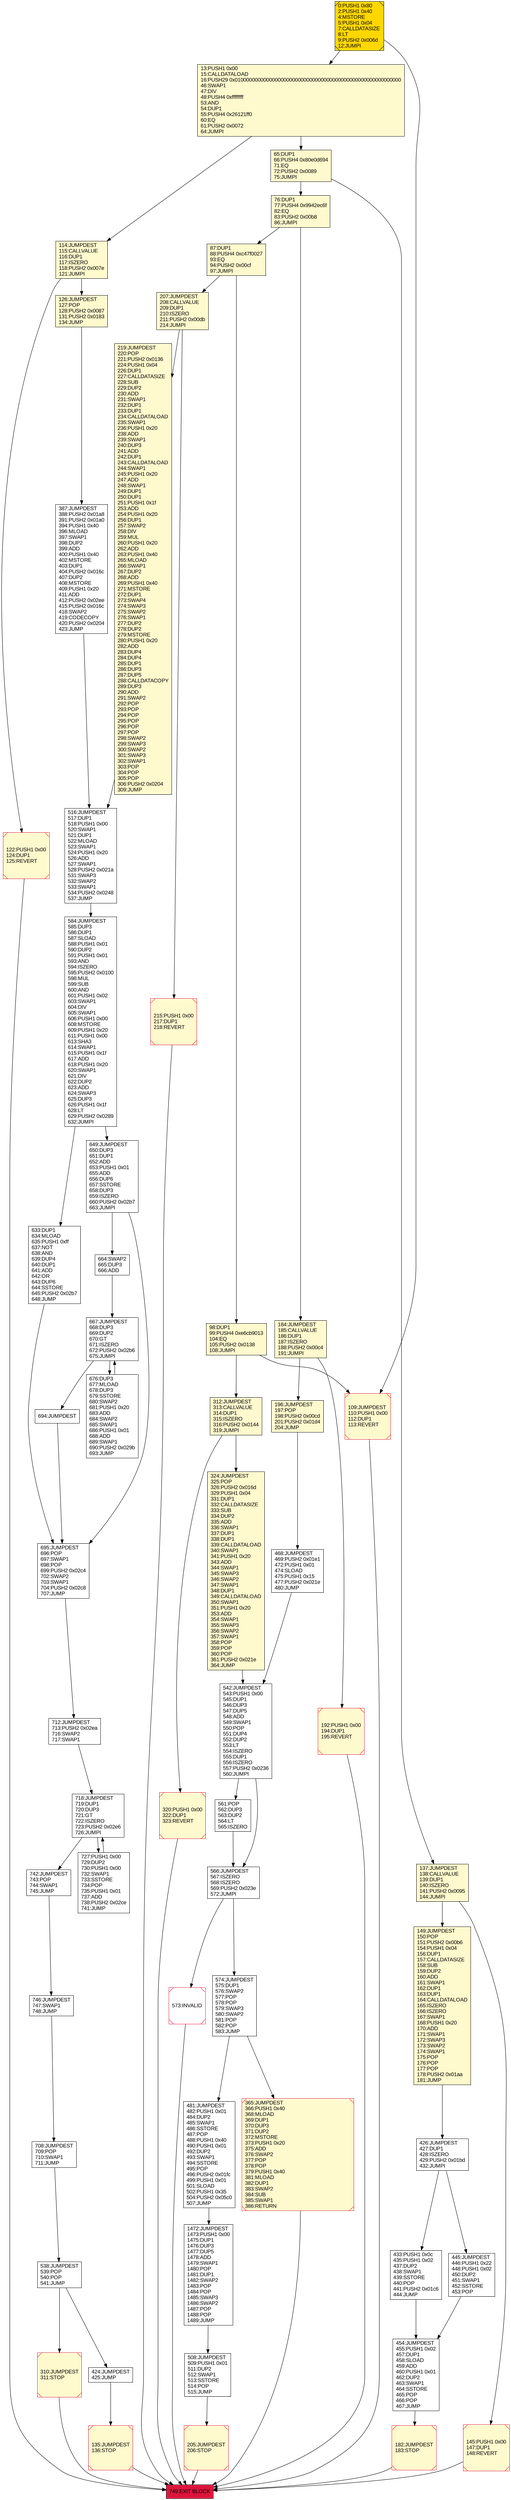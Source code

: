 digraph G {
	node [color=black fillcolor=white fontcolor=black fontname=arial shape=box style=filled]
	bgcolor=transparent
	rankdir=UD
	0 [label="0:PUSH1 0x80\l2:PUSH1 0x40\l4:MSTORE\l5:PUSH1 0x04\l7:CALLDATASIZE\l8:LT\l9:PUSH2 0x006d\l12:JUMPI\l" fillcolor=gold shape=Msquare]
	13 [label="13:PUSH1 0x00\l15:CALLDATALOAD\l16:PUSH29 0x0100000000000000000000000000000000000000000000000000000000\l46:SWAP1\l47:DIV\l48:PUSH4 0xffffffff\l53:AND\l54:DUP1\l55:PUSH4 0x26121ff0\l60:EQ\l61:PUSH2 0x0072\l64:JUMPI\l" fillcolor=lemonchiffon]
	65 [label="65:DUP1\l66:PUSH4 0x80e0d694\l71:EQ\l72:PUSH2 0x0089\l75:JUMPI\l" fillcolor=lemonchiffon]
	76 [label="76:DUP1\l77:PUSH4 0x9942ec6f\l82:EQ\l83:PUSH2 0x00b8\l86:JUMPI\l" fillcolor=lemonchiffon]
	87 [label="87:DUP1\l88:PUSH4 0xc47f0027\l93:EQ\l94:PUSH2 0x00cf\l97:JUMPI\l" fillcolor=lemonchiffon]
	98 [label="98:DUP1\l99:PUSH4 0xe6cb9013\l104:EQ\l105:PUSH2 0x0138\l108:JUMPI\l" fillcolor=lemonchiffon]
	109 [label="109:JUMPDEST\l110:PUSH1 0x00\l112:DUP1\l113:REVERT\l" color=crimson fillcolor=lemonchiffon shape=Msquare]
	114 [label="114:JUMPDEST\l115:CALLVALUE\l116:DUP1\l117:ISZERO\l118:PUSH2 0x007e\l121:JUMPI\l" fillcolor=lemonchiffon]
	122 [label="122:PUSH1 0x00\l124:DUP1\l125:REVERT\l" color=crimson fillcolor=lemonchiffon shape=Msquare]
	126 [label="126:JUMPDEST\l127:POP\l128:PUSH2 0x0087\l131:PUSH2 0x0183\l134:JUMP\l" fillcolor=lemonchiffon]
	135 [label="135:JUMPDEST\l136:STOP\l" color=crimson fillcolor=lemonchiffon shape=Msquare]
	137 [label="137:JUMPDEST\l138:CALLVALUE\l139:DUP1\l140:ISZERO\l141:PUSH2 0x0095\l144:JUMPI\l" fillcolor=lemonchiffon]
	145 [label="145:PUSH1 0x00\l147:DUP1\l148:REVERT\l" color=crimson fillcolor=lemonchiffon shape=Msquare]
	149 [label="149:JUMPDEST\l150:POP\l151:PUSH2 0x00b6\l154:PUSH1 0x04\l156:DUP1\l157:CALLDATASIZE\l158:SUB\l159:DUP2\l160:ADD\l161:SWAP1\l162:DUP1\l163:DUP1\l164:CALLDATALOAD\l165:ISZERO\l166:ISZERO\l167:SWAP1\l168:PUSH1 0x20\l170:ADD\l171:SWAP1\l172:SWAP3\l173:SWAP2\l174:SWAP1\l175:POP\l176:POP\l177:POP\l178:PUSH2 0x01aa\l181:JUMP\l" fillcolor=lemonchiffon]
	182 [label="182:JUMPDEST\l183:STOP\l" color=crimson fillcolor=lemonchiffon shape=Msquare]
	184 [label="184:JUMPDEST\l185:CALLVALUE\l186:DUP1\l187:ISZERO\l188:PUSH2 0x00c4\l191:JUMPI\l" fillcolor=lemonchiffon]
	192 [label="192:PUSH1 0x00\l194:DUP1\l195:REVERT\l" color=crimson fillcolor=lemonchiffon shape=Msquare]
	196 [label="196:JUMPDEST\l197:POP\l198:PUSH2 0x00cd\l201:PUSH2 0x01d4\l204:JUMP\l" fillcolor=lemonchiffon]
	205 [label="205:JUMPDEST\l206:STOP\l" color=crimson fillcolor=lemonchiffon shape=Msquare]
	207 [label="207:JUMPDEST\l208:CALLVALUE\l209:DUP1\l210:ISZERO\l211:PUSH2 0x00db\l214:JUMPI\l" fillcolor=lemonchiffon]
	215 [label="215:PUSH1 0x00\l217:DUP1\l218:REVERT\l" color=crimson fillcolor=lemonchiffon shape=Msquare]
	219 [label="219:JUMPDEST\l220:POP\l221:PUSH2 0x0136\l224:PUSH1 0x04\l226:DUP1\l227:CALLDATASIZE\l228:SUB\l229:DUP2\l230:ADD\l231:SWAP1\l232:DUP1\l233:DUP1\l234:CALLDATALOAD\l235:SWAP1\l236:PUSH1 0x20\l238:ADD\l239:SWAP1\l240:DUP3\l241:ADD\l242:DUP1\l243:CALLDATALOAD\l244:SWAP1\l245:PUSH1 0x20\l247:ADD\l248:SWAP1\l249:DUP1\l250:DUP1\l251:PUSH1 0x1f\l253:ADD\l254:PUSH1 0x20\l256:DUP1\l257:SWAP2\l258:DIV\l259:MUL\l260:PUSH1 0x20\l262:ADD\l263:PUSH1 0x40\l265:MLOAD\l266:SWAP1\l267:DUP2\l268:ADD\l269:PUSH1 0x40\l271:MSTORE\l272:DUP1\l273:SWAP4\l274:SWAP3\l275:SWAP2\l276:SWAP1\l277:DUP2\l278:DUP2\l279:MSTORE\l280:PUSH1 0x20\l282:ADD\l283:DUP4\l284:DUP4\l285:DUP1\l286:DUP3\l287:DUP5\l288:CALLDATACOPY\l289:DUP3\l290:ADD\l291:SWAP2\l292:POP\l293:POP\l294:POP\l295:POP\l296:POP\l297:POP\l298:SWAP2\l299:SWAP3\l300:SWAP2\l301:SWAP3\l302:SWAP1\l303:POP\l304:POP\l305:POP\l306:PUSH2 0x0204\l309:JUMP\l" fillcolor=lemonchiffon]
	310 [label="310:JUMPDEST\l311:STOP\l" color=crimson fillcolor=lemonchiffon shape=Msquare]
	312 [label="312:JUMPDEST\l313:CALLVALUE\l314:DUP1\l315:ISZERO\l316:PUSH2 0x0144\l319:JUMPI\l" fillcolor=lemonchiffon]
	320 [label="320:PUSH1 0x00\l322:DUP1\l323:REVERT\l" color=crimson fillcolor=lemonchiffon shape=Msquare]
	324 [label="324:JUMPDEST\l325:POP\l326:PUSH2 0x016d\l329:PUSH1 0x04\l331:DUP1\l332:CALLDATASIZE\l333:SUB\l334:DUP2\l335:ADD\l336:SWAP1\l337:DUP1\l338:DUP1\l339:CALLDATALOAD\l340:SWAP1\l341:PUSH1 0x20\l343:ADD\l344:SWAP1\l345:SWAP3\l346:SWAP2\l347:SWAP1\l348:DUP1\l349:CALLDATALOAD\l350:SWAP1\l351:PUSH1 0x20\l353:ADD\l354:SWAP1\l355:SWAP3\l356:SWAP2\l357:SWAP1\l358:POP\l359:POP\l360:POP\l361:PUSH2 0x021e\l364:JUMP\l" fillcolor=lemonchiffon]
	365 [label="365:JUMPDEST\l366:PUSH1 0x40\l368:MLOAD\l369:DUP1\l370:DUP3\l371:DUP2\l372:MSTORE\l373:PUSH1 0x20\l375:ADD\l376:SWAP2\l377:POP\l378:POP\l379:PUSH1 0x40\l381:MLOAD\l382:DUP1\l383:SWAP2\l384:SUB\l385:SWAP1\l386:RETURN\l" color=crimson fillcolor=lemonchiffon shape=Msquare]
	387 [label="387:JUMPDEST\l388:PUSH2 0x01a8\l391:PUSH2 0x01a0\l394:PUSH1 0x40\l396:MLOAD\l397:SWAP1\l398:DUP2\l399:ADD\l400:PUSH1 0x40\l402:MSTORE\l403:DUP1\l404:PUSH2 0x016c\l407:DUP2\l408:MSTORE\l409:PUSH1 0x20\l411:ADD\l412:PUSH2 0x02ee\l415:PUSH2 0x016c\l418:SWAP2\l419:CODECOPY\l420:PUSH2 0x0204\l423:JUMP\l"]
	424 [label="424:JUMPDEST\l425:JUMP\l"]
	426 [label="426:JUMPDEST\l427:DUP1\l428:ISZERO\l429:PUSH2 0x01bd\l432:JUMPI\l"]
	433 [label="433:PUSH1 0x0c\l435:PUSH1 0x02\l437:DUP2\l438:SWAP1\l439:SSTORE\l440:POP\l441:PUSH2 0x01c6\l444:JUMP\l"]
	445 [label="445:JUMPDEST\l446:PUSH1 0x22\l448:PUSH1 0x02\l450:DUP2\l451:SWAP1\l452:SSTORE\l453:POP\l"]
	454 [label="454:JUMPDEST\l455:PUSH1 0x02\l457:DUP1\l458:SLOAD\l459:ADD\l460:PUSH1 0x01\l462:DUP2\l463:SWAP1\l464:SSTORE\l465:POP\l466:POP\l467:JUMP\l"]
	468 [label="468:JUMPDEST\l469:PUSH2 0x01e1\l472:PUSH1 0x01\l474:SLOAD\l475:PUSH1 0x15\l477:PUSH2 0x021e\l480:JUMP\l"]
	481 [label="481:JUMPDEST\l482:PUSH1 0x01\l484:DUP2\l485:SWAP1\l486:SSTORE\l487:POP\l488:PUSH1 0x40\l490:PUSH1 0x01\l492:DUP2\l493:SWAP1\l494:SSTORE\l495:POP\l496:PUSH2 0x01fc\l499:PUSH1 0x01\l501:SLOAD\l502:PUSH1 0x35\l504:PUSH2 0x05c0\l507:JUMP\l"]
	508 [label="508:JUMPDEST\l509:PUSH1 0x01\l511:DUP2\l512:SWAP1\l513:SSTORE\l514:POP\l515:JUMP\l"]
	516 [label="516:JUMPDEST\l517:DUP1\l518:PUSH1 0x00\l520:SWAP1\l521:DUP1\l522:MLOAD\l523:SWAP1\l524:PUSH1 0x20\l526:ADD\l527:SWAP1\l528:PUSH2 0x021a\l531:SWAP3\l532:SWAP2\l533:SWAP1\l534:PUSH2 0x0248\l537:JUMP\l"]
	538 [label="538:JUMPDEST\l539:POP\l540:POP\l541:JUMP\l"]
	542 [label="542:JUMPDEST\l543:PUSH1 0x00\l545:DUP1\l546:DUP3\l547:DUP5\l548:ADD\l549:SWAP1\l550:POP\l551:DUP4\l552:DUP2\l553:LT\l554:ISZERO\l555:DUP1\l556:ISZERO\l557:PUSH2 0x0236\l560:JUMPI\l"]
	561 [label="561:POP\l562:DUP3\l563:DUP2\l564:LT\l565:ISZERO\l"]
	566 [label="566:JUMPDEST\l567:ISZERO\l568:ISZERO\l569:PUSH2 0x023e\l572:JUMPI\l"]
	573 [label="573:INVALID\l" color=crimson shape=Msquare]
	574 [label="574:JUMPDEST\l575:DUP1\l576:SWAP2\l577:POP\l578:POP\l579:SWAP3\l580:SWAP2\l581:POP\l582:POP\l583:JUMP\l"]
	584 [label="584:JUMPDEST\l585:DUP3\l586:DUP1\l587:SLOAD\l588:PUSH1 0x01\l590:DUP2\l591:PUSH1 0x01\l593:AND\l594:ISZERO\l595:PUSH2 0x0100\l598:MUL\l599:SUB\l600:AND\l601:PUSH1 0x02\l603:SWAP1\l604:DIV\l605:SWAP1\l606:PUSH1 0x00\l608:MSTORE\l609:PUSH1 0x20\l611:PUSH1 0x00\l613:SHA3\l614:SWAP1\l615:PUSH1 0x1f\l617:ADD\l618:PUSH1 0x20\l620:SWAP1\l621:DIV\l622:DUP2\l623:ADD\l624:SWAP3\l625:DUP3\l626:PUSH1 0x1f\l628:LT\l629:PUSH2 0x0289\l632:JUMPI\l"]
	633 [label="633:DUP1\l634:MLOAD\l635:PUSH1 0xff\l637:NOT\l638:AND\l639:DUP4\l640:DUP1\l641:ADD\l642:OR\l643:DUP6\l644:SSTORE\l645:PUSH2 0x02b7\l648:JUMP\l"]
	649 [label="649:JUMPDEST\l650:DUP3\l651:DUP1\l652:ADD\l653:PUSH1 0x01\l655:ADD\l656:DUP6\l657:SSTORE\l658:DUP3\l659:ISZERO\l660:PUSH2 0x02b7\l663:JUMPI\l"]
	664 [label="664:SWAP2\l665:DUP3\l666:ADD\l"]
	667 [label="667:JUMPDEST\l668:DUP3\l669:DUP2\l670:GT\l671:ISZERO\l672:PUSH2 0x02b6\l675:JUMPI\l"]
	676 [label="676:DUP3\l677:MLOAD\l678:DUP3\l679:SSTORE\l680:SWAP2\l681:PUSH1 0x20\l683:ADD\l684:SWAP2\l685:SWAP1\l686:PUSH1 0x01\l688:ADD\l689:SWAP1\l690:PUSH2 0x029b\l693:JUMP\l"]
	694 [label="694:JUMPDEST\l"]
	695 [label="695:JUMPDEST\l696:POP\l697:SWAP1\l698:POP\l699:PUSH2 0x02c4\l702:SWAP2\l703:SWAP1\l704:PUSH2 0x02c8\l707:JUMP\l"]
	708 [label="708:JUMPDEST\l709:POP\l710:SWAP1\l711:JUMP\l"]
	712 [label="712:JUMPDEST\l713:PUSH2 0x02ea\l716:SWAP2\l717:SWAP1\l"]
	718 [label="718:JUMPDEST\l719:DUP1\l720:DUP3\l721:GT\l722:ISZERO\l723:PUSH2 0x02e6\l726:JUMPI\l"]
	727 [label="727:PUSH1 0x00\l729:DUP2\l730:PUSH1 0x00\l732:SWAP1\l733:SSTORE\l734:POP\l735:PUSH1 0x01\l737:ADD\l738:PUSH2 0x02ce\l741:JUMP\l"]
	742 [label="742:JUMPDEST\l743:POP\l744:SWAP1\l745:JUMP\l"]
	746 [label="746:JUMPDEST\l747:SWAP1\l748:JUMP\l"]
	749 [label="749:EXIT BLOCK\l" fillcolor=crimson]
	1472 [label="1472:JUMPDEST\l1473:PUSH1 0x00\l1475:DUP1\l1476:DUP3\l1477:DUP5\l1478:ADD\l1479:SWAP1\l1480:POP\l1481:DUP1\l1482:SWAP2\l1483:POP\l1484:POP\l1485:SWAP3\l1486:SWAP2\l1487:POP\l1488:POP\l1489:JUMP\l"]
	0 -> 109
	0 -> 13
	13 -> 114
	13 -> 65
	65 -> 137
	65 -> 76
	76 -> 184
	76 -> 87
	87 -> 207
	87 -> 98
	98 -> 312
	98 -> 109
	109 -> 749
	114 -> 126
	114 -> 122
	122 -> 749
	126 -> 387
	135 -> 749
	137 -> 149
	137 -> 145
	145 -> 749
	149 -> 426
	182 -> 749
	184 -> 196
	184 -> 192
	192 -> 749
	196 -> 468
	205 -> 749
	207 -> 219
	207 -> 215
	215 -> 749
	219 -> 516
	310 -> 749
	312 -> 324
	312 -> 320
	320 -> 749
	324 -> 542
	365 -> 749
	387 -> 516
	424 -> 135
	426 -> 445
	426 -> 433
	433 -> 454
	445 -> 454
	454 -> 182
	468 -> 542
	481 -> 1472
	508 -> 205
	516 -> 584
	538 -> 310
	538 -> 424
	542 -> 566
	542 -> 561
	561 -> 566
	566 -> 574
	566 -> 573
	573 -> 749
	574 -> 365
	574 -> 481
	584 -> 649
	584 -> 633
	633 -> 695
	649 -> 695
	649 -> 664
	664 -> 667
	667 -> 694
	667 -> 676
	676 -> 667
	694 -> 695
	695 -> 712
	708 -> 538
	712 -> 718
	718 -> 742
	718 -> 727
	727 -> 718
	742 -> 746
	746 -> 708
	1472 -> 508
}
